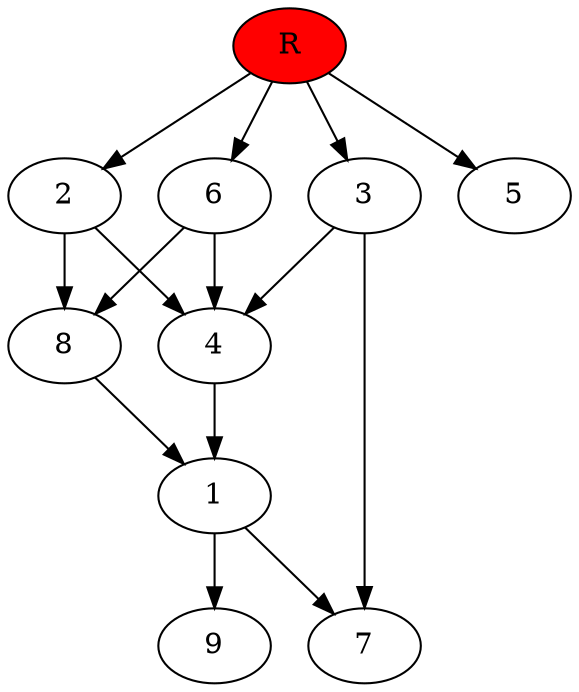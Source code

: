 digraph prb35590 {
	1
	2
	3
	4
	5
	6
	7
	8
	R [fillcolor="#ff0000" style=filled]
	1 -> 7
	1 -> 9
	2 -> 4
	2 -> 8
	3 -> 4
	3 -> 7
	4 -> 1
	6 -> 4
	6 -> 8
	8 -> 1
	R -> 2
	R -> 3
	R -> 5
	R -> 6
}
